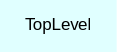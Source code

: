 digraph TopLevel {
    fontname = Arial
    compound = true
    fontsize = 8
    label = "TopLevel"
    bgcolor = lightcyan1
    node [
        fontname = Arial,
        color = black,
        fontsize = 8
    ]

}

